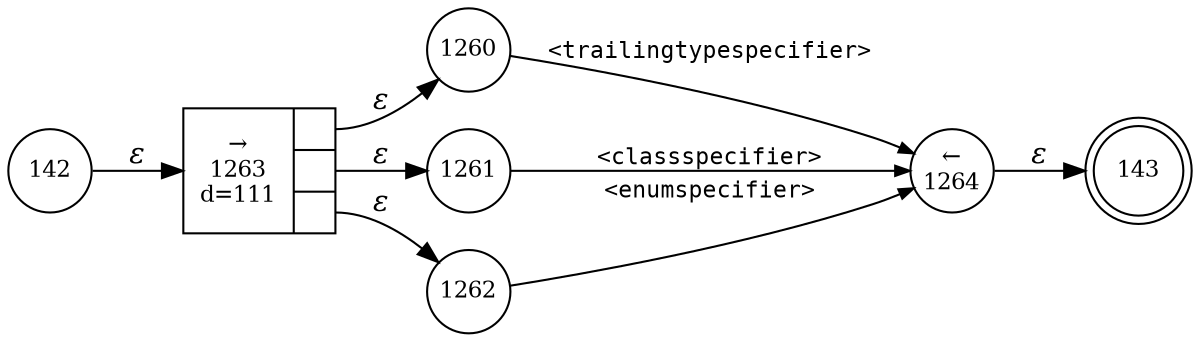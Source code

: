 digraph ATN {
rankdir=LR;
s143[fontsize=11, label="143", shape=doublecircle, fixedsize=true, width=.6];
s1264[fontsize=11,label="&larr;\n1264", shape=circle, fixedsize=true, width=.55, peripheries=1];
s1260[fontsize=11,label="1260", shape=circle, fixedsize=true, width=.55, peripheries=1];
s1261[fontsize=11,label="1261", shape=circle, fixedsize=true, width=.55, peripheries=1];
s142[fontsize=11,label="142", shape=circle, fixedsize=true, width=.55, peripheries=1];
s1262[fontsize=11,label="1262", shape=circle, fixedsize=true, width=.55, peripheries=1];
s1263[fontsize=11,label="{&rarr;\n1263\nd=111|{<p0>|<p1>|<p2>}}", shape=record, fixedsize=false, peripheries=1];
s142 -> s1263 [fontname="Times-Italic", label="&epsilon;"];
s1263:p0 -> s1260 [fontname="Times-Italic", label="&epsilon;"];
s1263:p1 -> s1261 [fontname="Times-Italic", label="&epsilon;"];
s1263:p2 -> s1262 [fontname="Times-Italic", label="&epsilon;"];
s1260 -> s1264 [fontsize=11, fontname="Courier", arrowsize=.7, label = "<trailingtypespecifier>", arrowhead = normal];
s1261 -> s1264 [fontsize=11, fontname="Courier", arrowsize=.7, label = "<classspecifier>", arrowhead = normal];
s1262 -> s1264 [fontsize=11, fontname="Courier", arrowsize=.7, label = "<enumspecifier>", arrowhead = normal];
s1264 -> s143 [fontname="Times-Italic", label="&epsilon;"];
}